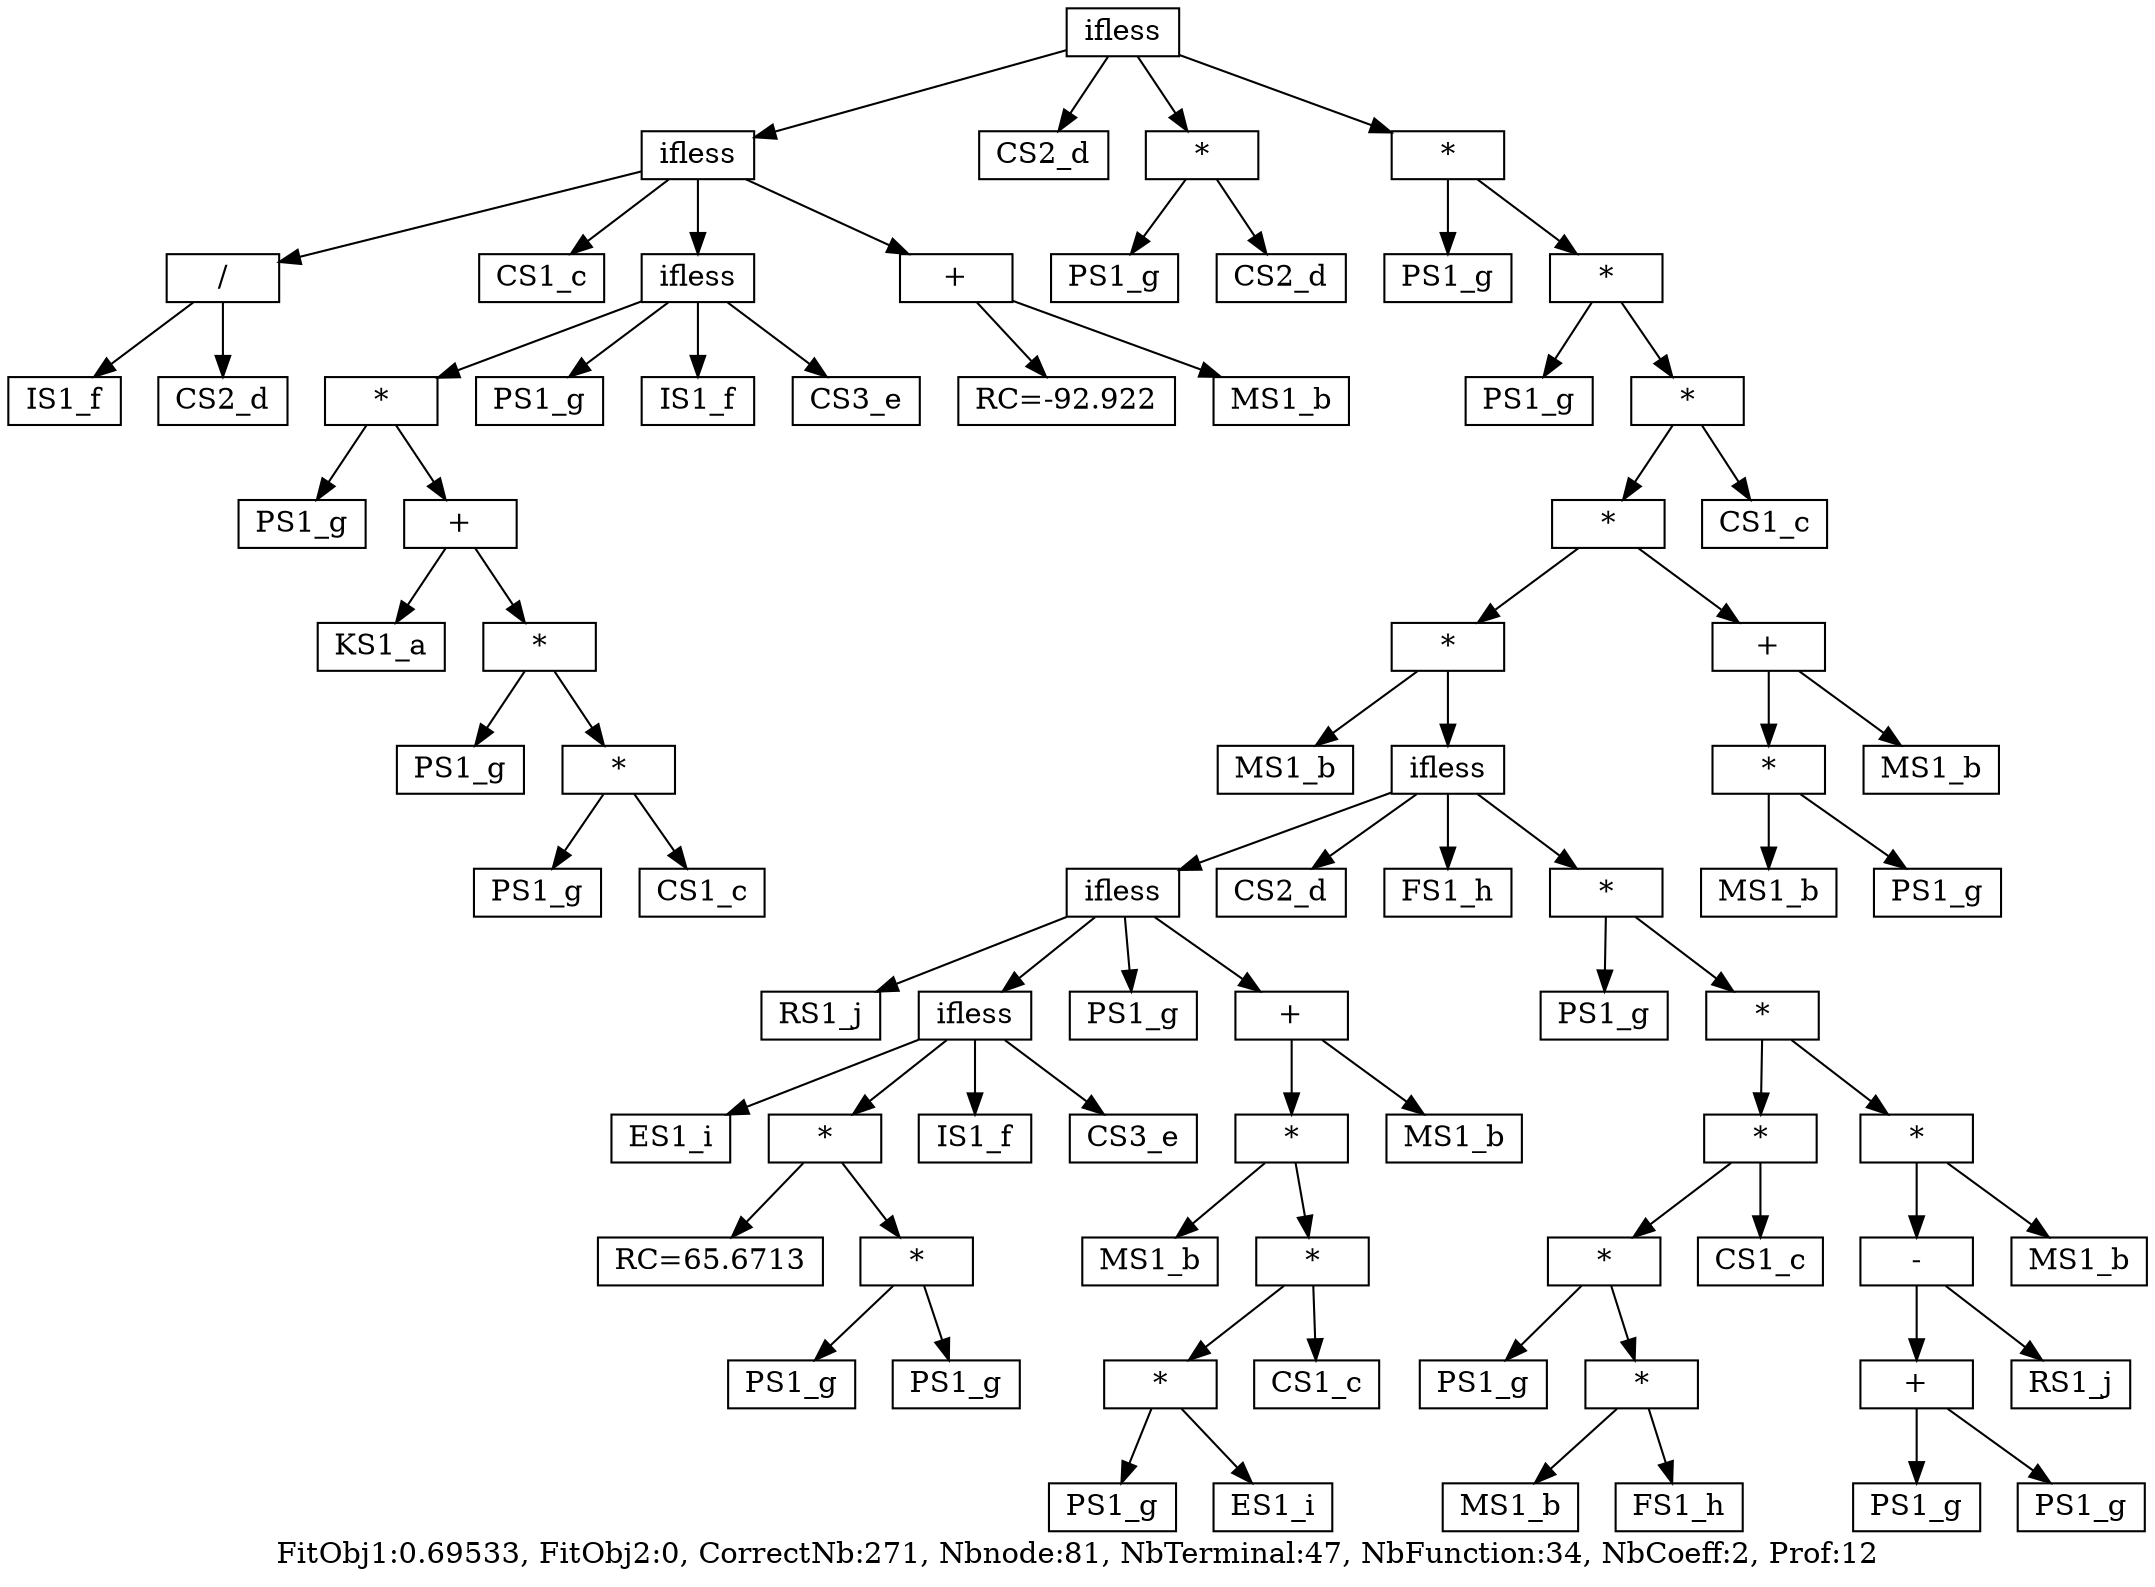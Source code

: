 #generation 50
digraph g {
node [shape = box, height=.1]
label = "FitObj1:0.69533, FitObj2:0, CorrectNb:271, Nbnode:81, NbTerminal:47, NbFunction:34, NbCoeff:2, Prof:12";
node0[label = "ifless"];
"node0"->"node1";
node1[label = "ifless"];
"node1"->"node2";
node2[label = "/"];
"node2"->"node3";
node3[label = "IS1_f"];
"node2"->"node4";
node4[label = "CS2_d"];
"node1"->"node5";
node5[label = "CS1_c"];
"node1"->"node6";
node6[label = "ifless"];
"node6"->"node7";
node7[label = "*"];
"node7"->"node8";
node8[label = "PS1_g"];
"node7"->"node9";
node9[label = "+"];
"node9"->"node10";
node10[label = "KS1_a"];
"node9"->"node11";
node11[label = "*"];
"node11"->"node12";
node12[label = "PS1_g"];
"node11"->"node13";
node13[label = "*"];
"node13"->"node14";
node14[label = "PS1_g"];
"node13"->"node15";
node15[label = "CS1_c"];
"node6"->"node16";
node16[label = "PS1_g"];
"node6"->"node17";
node17[label = "IS1_f"];
"node6"->"node18";
node18[label = "CS3_e"];
"node1"->"node19";
node19[label = "+"];
"node19"->"node20";
node20[label = "RC=-92.922"];
"node19"->"node21";
node21[label = "MS1_b"];
"node0"->"node22";
node22[label = "CS2_d"];
"node0"->"node23";
node23[label = "*"];
"node23"->"node24";
node24[label = "PS1_g"];
"node23"->"node25";
node25[label = "CS2_d"];
"node0"->"node26";
node26[label = "*"];
"node26"->"node27";
node27[label = "PS1_g"];
"node26"->"node28";
node28[label = "*"];
"node28"->"node29";
node29[label = "PS1_g"];
"node28"->"node30";
node30[label = "*"];
"node30"->"node31";
node31[label = "*"];
"node31"->"node32";
node32[label = "*"];
"node32"->"node33";
node33[label = "MS1_b"];
"node32"->"node34";
node34[label = "ifless"];
"node34"->"node35";
node35[label = "ifless"];
"node35"->"node36";
node36[label = "RS1_j"];
"node35"->"node37";
node37[label = "ifless"];
"node37"->"node38";
node38[label = "ES1_i"];
"node37"->"node39";
node39[label = "*"];
"node39"->"node40";
node40[label = "RC=65.6713"];
"node39"->"node41";
node41[label = "*"];
"node41"->"node42";
node42[label = "PS1_g"];
"node41"->"node43";
node43[label = "PS1_g"];
"node37"->"node44";
node44[label = "IS1_f"];
"node37"->"node45";
node45[label = "CS3_e"];
"node35"->"node46";
node46[label = "PS1_g"];
"node35"->"node47";
node47[label = "+"];
"node47"->"node48";
node48[label = "*"];
"node48"->"node49";
node49[label = "MS1_b"];
"node48"->"node50";
node50[label = "*"];
"node50"->"node51";
node51[label = "*"];
"node51"->"node52";
node52[label = "PS1_g"];
"node51"->"node53";
node53[label = "ES1_i"];
"node50"->"node54";
node54[label = "CS1_c"];
"node47"->"node55";
node55[label = "MS1_b"];
"node34"->"node56";
node56[label = "CS2_d"];
"node34"->"node57";
node57[label = "FS1_h"];
"node34"->"node58";
node58[label = "*"];
"node58"->"node59";
node59[label = "PS1_g"];
"node58"->"node60";
node60[label = "*"];
"node60"->"node61";
node61[label = "*"];
"node61"->"node62";
node62[label = "*"];
"node62"->"node63";
node63[label = "PS1_g"];
"node62"->"node64";
node64[label = "*"];
"node64"->"node65";
node65[label = "MS1_b"];
"node64"->"node66";
node66[label = "FS1_h"];
"node61"->"node67";
node67[label = "CS1_c"];
"node60"->"node68";
node68[label = "*"];
"node68"->"node69";
node69[label = "-"];
"node69"->"node70";
node70[label = "+"];
"node70"->"node71";
node71[label = "PS1_g"];
"node70"->"node72";
node72[label = "PS1_g"];
"node69"->"node73";
node73[label = "RS1_j"];
"node68"->"node74";
node74[label = "MS1_b"];
"node31"->"node75";
node75[label = "+"];
"node75"->"node76";
node76[label = "*"];
"node76"->"node77";
node77[label = "MS1_b"];
"node76"->"node78";
node78[label = "PS1_g"];
"node75"->"node79";
node79[label = "MS1_b"];
"node30"->"node80";
node80[label = "CS1_c"];
}
